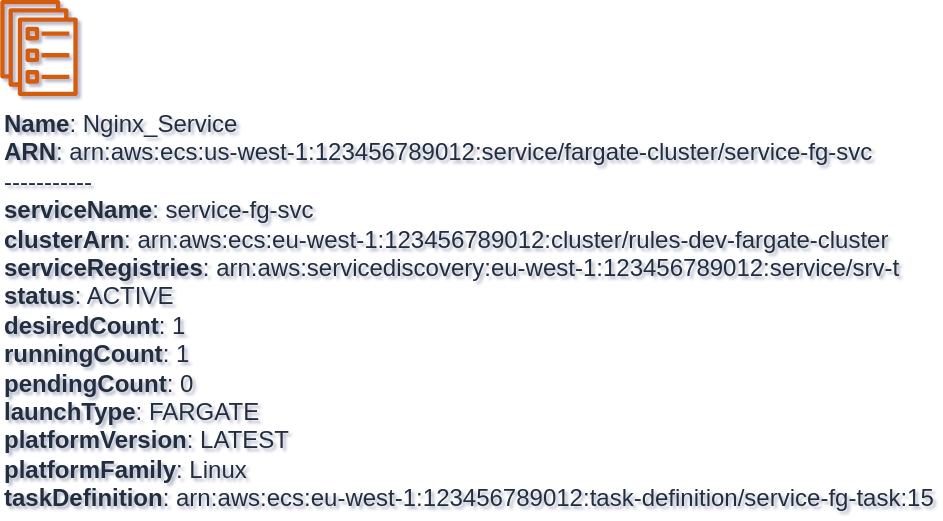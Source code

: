 <mxfile type="MultiCloud">
	<diagram id="diagram_1" name="AWS components">
		<mxGraphModel dx="1015" dy="661" grid="1" gridSize="10" guides="1" tooltips="1" connect="1" arrows="1" fold="1" page="1" pageScale="1" pageWidth="850" pageHeight="1100" math="0" shadow="1">
			<root>
				<mxCell id="0"/>
				<mxCell id="1" parent="0"/>
				<mxCell id="vertex:ecs_service:arn:aws:ecs:us-west-1:123456789012:service/fargate-cluster/service-fg-svc" value="&lt;b&gt;Name&lt;/b&gt;: Nginx_Service&lt;BR&gt;&lt;b&gt;ARN&lt;/b&gt;: arn:aws:ecs:us-west-1:123456789012:service/fargate-cluster/service-fg-svc&lt;BR&gt;-----------&lt;BR&gt;&lt;b&gt;serviceName&lt;/b&gt;: service-fg-svc&lt;BR&gt;&lt;b&gt;clusterArn&lt;/b&gt;: arn:aws:ecs:eu-west-1:123456789012:cluster/rules-dev-fargate-cluster&lt;BR&gt;&lt;b&gt;serviceRegistries&lt;/b&gt;: arn:aws:servicediscovery:eu-west-1:123456789012:service/srv-t&lt;BR&gt;&lt;b&gt;status&lt;/b&gt;: ACTIVE&lt;BR&gt;&lt;b&gt;desiredCount&lt;/b&gt;: 1&lt;BR&gt;&lt;b&gt;runningCount&lt;/b&gt;: 1&lt;BR&gt;&lt;b&gt;pendingCount&lt;/b&gt;: 0&lt;BR&gt;&lt;b&gt;launchType&lt;/b&gt;: FARGATE&lt;BR&gt;&lt;b&gt;platformVersion&lt;/b&gt;: LATEST&lt;BR&gt;&lt;b&gt;platformFamily&lt;/b&gt;: Linux&lt;BR&gt;&lt;b&gt;taskDefinition&lt;/b&gt;: arn:aws:ecs:eu-west-1:123456789012:task-definition/service-fg-task:15" style="sketch=0;outlineConnect=0;fontColor=#232F3E;gradientColor=none;fillColor=#D45B07;strokeColor=none;dashed=0;verticalLabelPosition=bottom;verticalAlign=top;align=left;html=1;fontSize=12;fontStyle=0;aspect=fixed;pointerEvents=1;shape=mxgraph.aws4.ecs_service;" parent="1" vertex="1">
					<mxGeometry width="39" height="48" as="geometry"/>
				</mxCell>
			</root>
		</mxGraphModel>
	</diagram>
</mxfile>